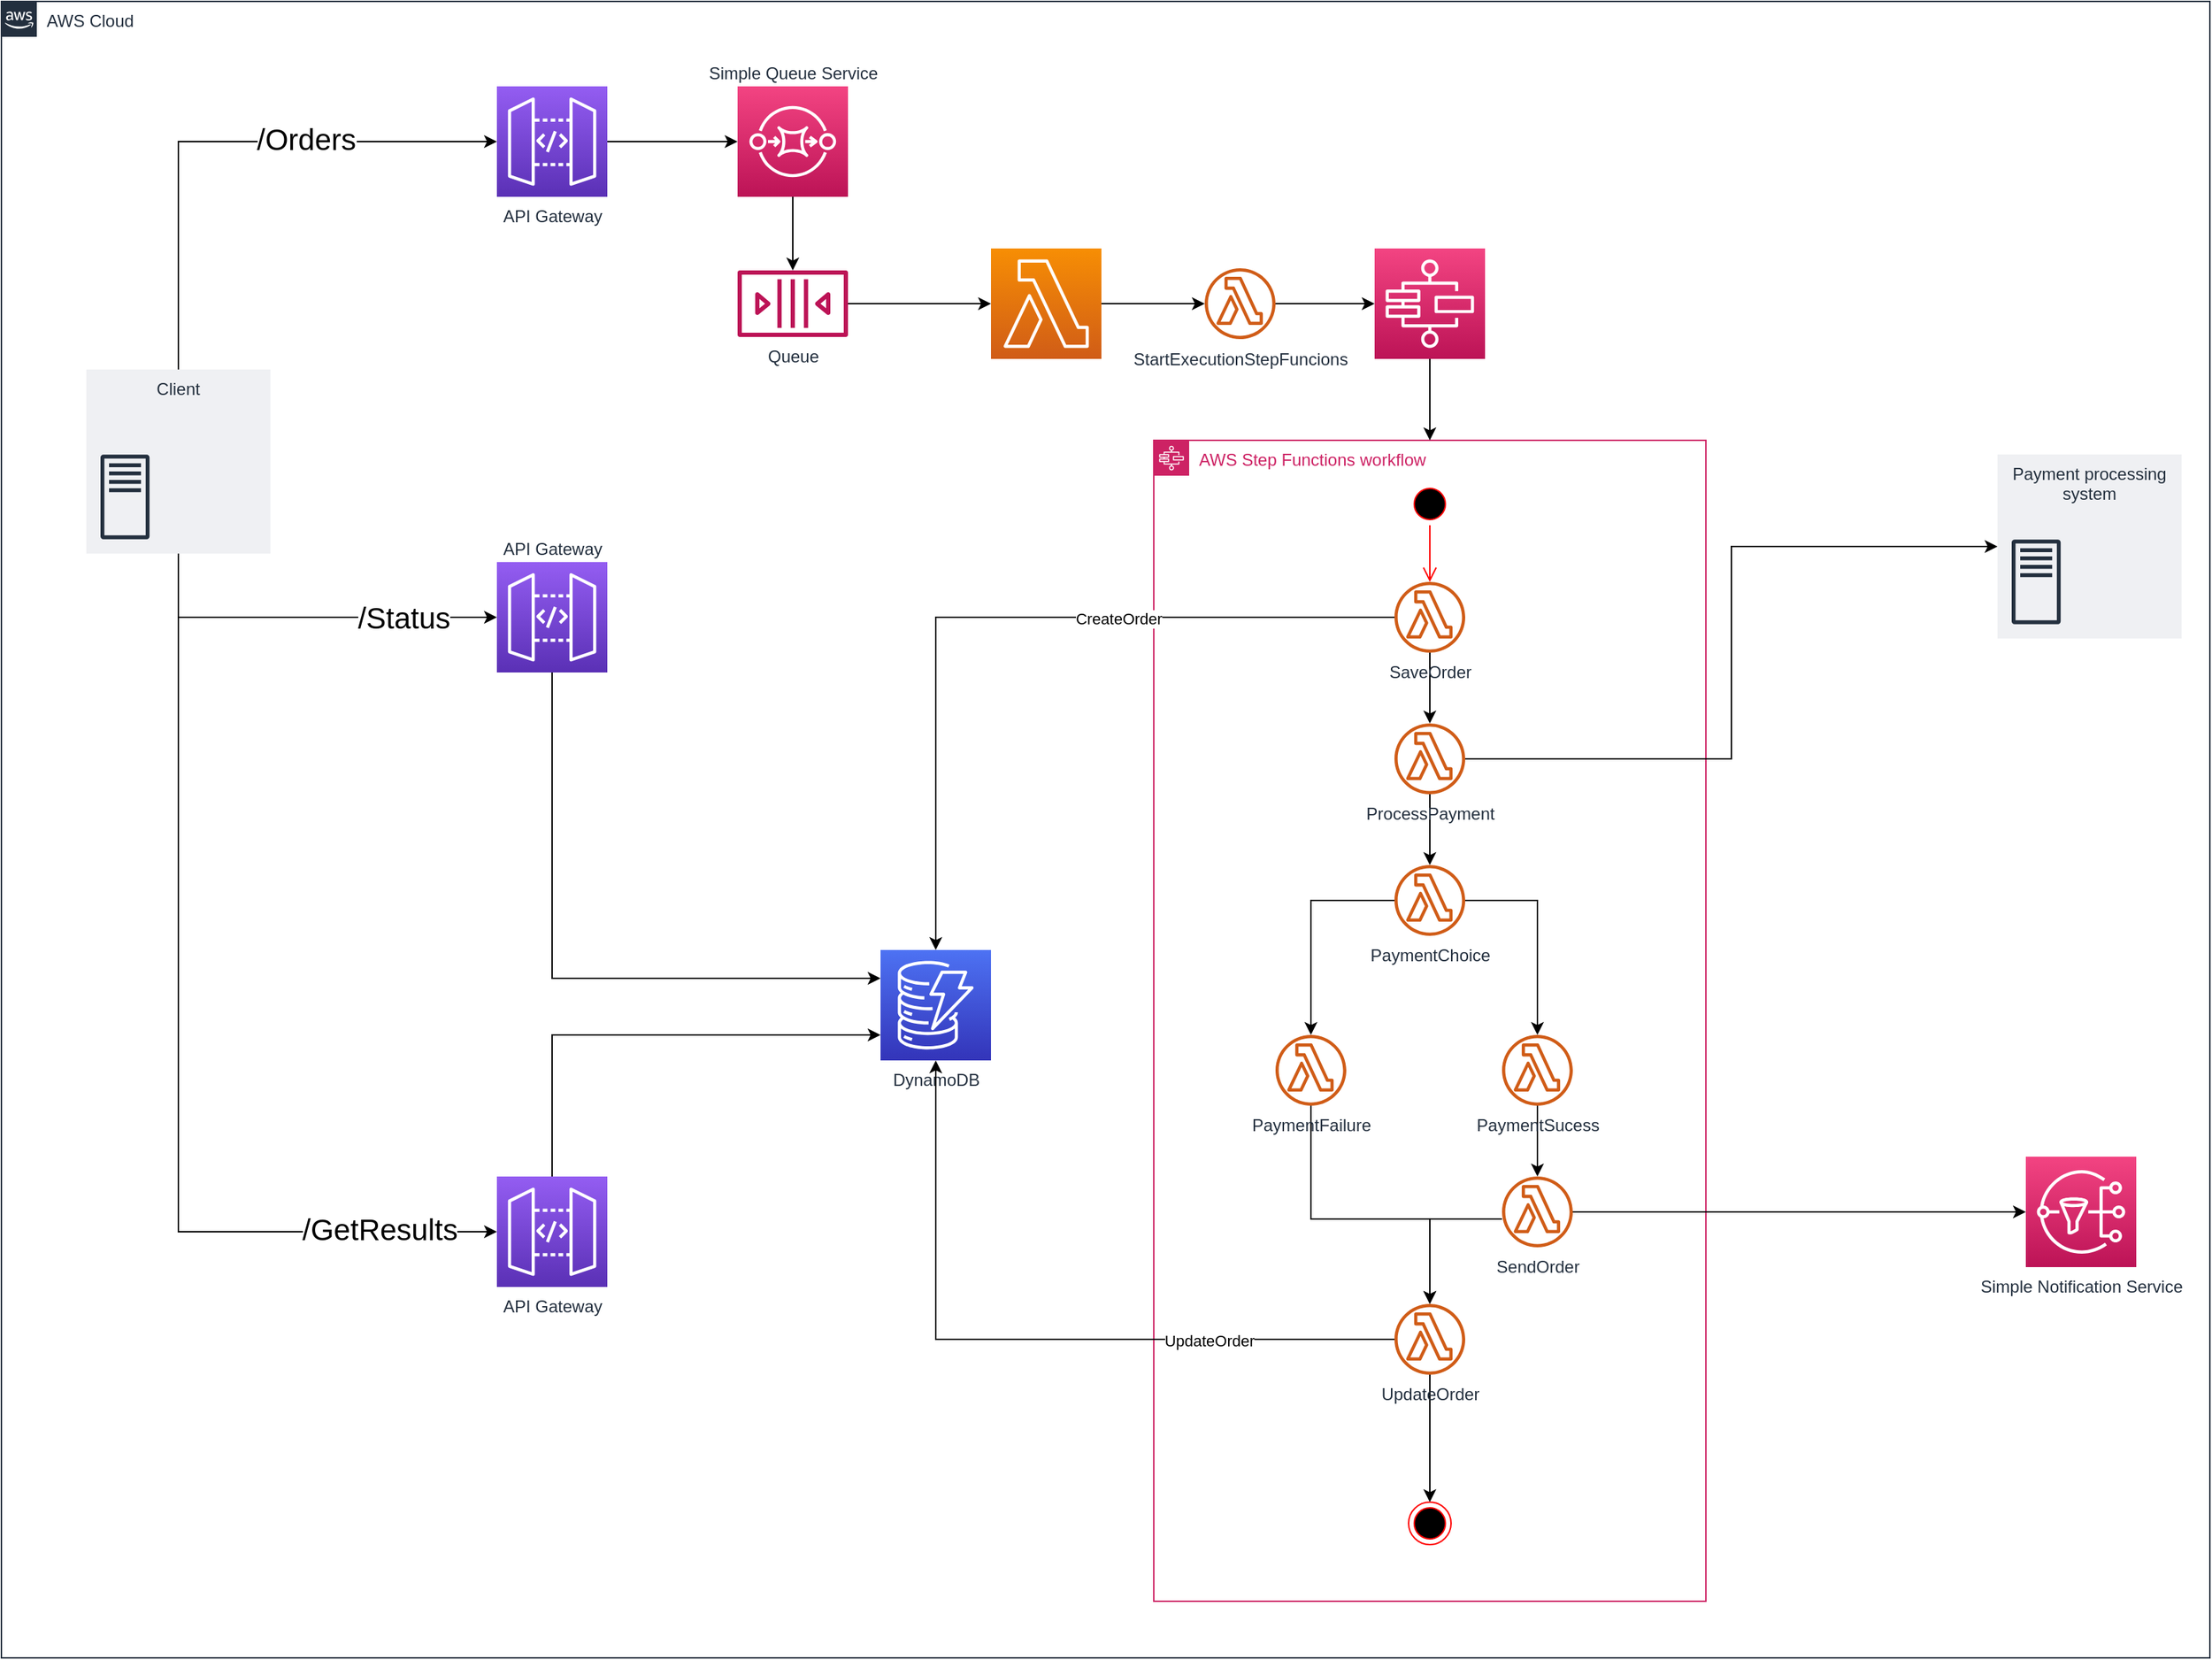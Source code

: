 <mxfile version="13.7.9" type="device"><diagram id="v9_wGikCRz7ohx9_r8mF" name="Página-1"><mxGraphModel dx="2596" dy="1666" grid="1" gridSize="10" guides="1" tooltips="1" connect="1" arrows="1" fold="1" page="1" pageScale="1" pageWidth="827" pageHeight="1169" math="0" shadow="0"><root><mxCell id="0"/><mxCell id="1" parent="0"/><mxCell id="Ou584T47UGxBBk_CLyfL-1" value="AWS Cloud" style="points=[[0,0],[0.25,0],[0.5,0],[0.75,0],[1,0],[1,0.25],[1,0.5],[1,0.75],[1,1],[0.75,1],[0.5,1],[0.25,1],[0,1],[0,0.75],[0,0.5],[0,0.25]];outlineConnect=0;gradientColor=none;html=1;whiteSpace=wrap;fontSize=12;fontStyle=0;shape=mxgraph.aws4.group;grIcon=mxgraph.aws4.group_aws_cloud_alt;strokeColor=#232F3E;fillColor=none;verticalAlign=top;align=left;spacingLeft=30;fontColor=#232F3E;dashed=0;" vertex="1" parent="1"><mxGeometry x="50" y="90" width="1560" height="1170" as="geometry"/></mxCell><mxCell id="Ou584T47UGxBBk_CLyfL-51" style="edgeStyle=orthogonalEdgeStyle;rounded=0;orthogonalLoop=1;jettySize=auto;html=1;" edge="1" parent="1" source="Ou584T47UGxBBk_CLyfL-3" target="Ou584T47UGxBBk_CLyfL-5"><mxGeometry relative="1" as="geometry"><Array as="points"><mxPoint x="175" y="189"/></Array></mxGeometry></mxCell><mxCell id="Ou584T47UGxBBk_CLyfL-54" value="&lt;font style=&quot;font-size: 21px&quot;&gt;/Orders&lt;br&gt;&lt;/font&gt;" style="edgeLabel;html=1;align=center;verticalAlign=middle;resizable=0;points=[];" vertex="1" connectable="0" parent="Ou584T47UGxBBk_CLyfL-51"><mxGeometry x="0.3" y="2" relative="1" as="geometry"><mxPoint as="offset"/></mxGeometry></mxCell><mxCell id="Ou584T47UGxBBk_CLyfL-55" style="edgeStyle=orthogonalEdgeStyle;rounded=0;orthogonalLoop=1;jettySize=auto;html=1;" edge="1" parent="1" source="Ou584T47UGxBBk_CLyfL-3" target="Ou584T47UGxBBk_CLyfL-47"><mxGeometry relative="1" as="geometry"><Array as="points"><mxPoint x="175" y="525"/></Array></mxGeometry></mxCell><mxCell id="Ou584T47UGxBBk_CLyfL-57" value="&lt;font style=&quot;font-size: 21px&quot;&gt;/Status&lt;/font&gt;" style="edgeLabel;html=1;align=center;verticalAlign=middle;resizable=0;points=[];" vertex="1" connectable="0" parent="Ou584T47UGxBBk_CLyfL-55"><mxGeometry x="0.511" relative="1" as="geometry"><mxPoint as="offset"/></mxGeometry></mxCell><mxCell id="Ou584T47UGxBBk_CLyfL-56" style="edgeStyle=orthogonalEdgeStyle;rounded=0;orthogonalLoop=1;jettySize=auto;html=1;" edge="1" parent="1" source="Ou584T47UGxBBk_CLyfL-3" target="Ou584T47UGxBBk_CLyfL-49"><mxGeometry relative="1" as="geometry"><Array as="points"><mxPoint x="175" y="959"/></Array></mxGeometry></mxCell><mxCell id="Ou584T47UGxBBk_CLyfL-58" value="&lt;font style=&quot;font-size: 21px&quot;&gt;/GetResults&lt;/font&gt;" style="edgeLabel;html=1;align=center;verticalAlign=middle;resizable=0;points=[];" vertex="1" connectable="0" parent="Ou584T47UGxBBk_CLyfL-56"><mxGeometry x="0.764" y="2" relative="1" as="geometry"><mxPoint as="offset"/></mxGeometry></mxCell><mxCell id="Ou584T47UGxBBk_CLyfL-3" value="Client" style="fillColor=#EFF0F3;strokeColor=none;dashed=0;verticalAlign=top;fontStyle=0;fontColor=#232F3D;" vertex="1" parent="1"><mxGeometry x="110" y="350" width="130" height="130" as="geometry"/></mxCell><mxCell id="Ou584T47UGxBBk_CLyfL-2" value="" style="outlineConnect=0;fontColor=#232F3E;gradientColor=none;fillColor=#232F3E;strokeColor=none;dashed=0;verticalLabelPosition=bottom;verticalAlign=top;align=center;html=1;fontSize=12;fontStyle=0;aspect=fixed;pointerEvents=1;shape=mxgraph.aws4.traditional_server;" vertex="1" parent="1"><mxGeometry x="120" y="410" width="34.62" height="60" as="geometry"/></mxCell><mxCell id="Ou584T47UGxBBk_CLyfL-4" value="AWS Step Functions workflow" style="points=[[0,0],[0.25,0],[0.5,0],[0.75,0],[1,0],[1,0.25],[1,0.5],[1,0.75],[1,1],[0.75,1],[0.5,1],[0.25,1],[0,1],[0,0.75],[0,0.5],[0,0.25]];outlineConnect=0;gradientColor=none;html=1;whiteSpace=wrap;fontSize=12;fontStyle=0;shape=mxgraph.aws4.group;grIcon=mxgraph.aws4.group_aws_step_functions_workflow;strokeColor=#CD2264;fillColor=none;verticalAlign=top;align=left;spacingLeft=30;fontColor=#CD2264;dashed=0;" vertex="1" parent="1"><mxGeometry x="864" y="400" width="390" height="820" as="geometry"/></mxCell><mxCell id="Ou584T47UGxBBk_CLyfL-8" style="edgeStyle=orthogonalEdgeStyle;rounded=0;orthogonalLoop=1;jettySize=auto;html=1;" edge="1" parent="1" source="Ou584T47UGxBBk_CLyfL-5" target="Ou584T47UGxBBk_CLyfL-6"><mxGeometry relative="1" as="geometry"/></mxCell><mxCell id="Ou584T47UGxBBk_CLyfL-5" value="API Gateway" style="outlineConnect=0;fontColor=#232F3E;gradientColor=#945DF2;gradientDirection=north;fillColor=#5A30B5;strokeColor=#ffffff;dashed=0;verticalLabelPosition=bottom;verticalAlign=top;align=center;html=1;fontSize=12;fontStyle=0;aspect=fixed;shape=mxgraph.aws4.resourceIcon;resIcon=mxgraph.aws4.api_gateway;" vertex="1" parent="1"><mxGeometry x="400" y="150" width="78" height="78" as="geometry"/></mxCell><mxCell id="Ou584T47UGxBBk_CLyfL-9" style="edgeStyle=orthogonalEdgeStyle;rounded=0;orthogonalLoop=1;jettySize=auto;html=1;" edge="1" parent="1" source="Ou584T47UGxBBk_CLyfL-6" target="Ou584T47UGxBBk_CLyfL-7"><mxGeometry relative="1" as="geometry"/></mxCell><mxCell id="Ou584T47UGxBBk_CLyfL-6" value="Simple Queue Service" style="outlineConnect=0;fontColor=#232F3E;gradientColor=#F34482;gradientDirection=north;fillColor=#BC1356;strokeColor=#ffffff;dashed=0;verticalLabelPosition=top;verticalAlign=bottom;align=center;html=1;fontSize=12;fontStyle=0;aspect=fixed;shape=mxgraph.aws4.resourceIcon;resIcon=mxgraph.aws4.sqs;labelPosition=center;" vertex="1" parent="1"><mxGeometry x="570" y="150" width="78" height="78" as="geometry"/></mxCell><mxCell id="Ou584T47UGxBBk_CLyfL-11" style="edgeStyle=orthogonalEdgeStyle;rounded=0;orthogonalLoop=1;jettySize=auto;html=1;" edge="1" parent="1" source="Ou584T47UGxBBk_CLyfL-7" target="Ou584T47UGxBBk_CLyfL-10"><mxGeometry relative="1" as="geometry"/></mxCell><mxCell id="Ou584T47UGxBBk_CLyfL-7" value="Queue" style="outlineConnect=0;fontColor=#232F3E;gradientColor=none;fillColor=#BC1356;strokeColor=none;dashed=0;verticalLabelPosition=bottom;verticalAlign=top;align=center;html=1;fontSize=12;fontStyle=0;aspect=fixed;pointerEvents=1;shape=mxgraph.aws4.queue;" vertex="1" parent="1"><mxGeometry x="570" y="280" width="78" height="47" as="geometry"/></mxCell><mxCell id="Ou584T47UGxBBk_CLyfL-14" style="edgeStyle=orthogonalEdgeStyle;rounded=0;orthogonalLoop=1;jettySize=auto;html=1;" edge="1" parent="1" source="Ou584T47UGxBBk_CLyfL-10" target="Ou584T47UGxBBk_CLyfL-13"><mxGeometry relative="1" as="geometry"/></mxCell><mxCell id="Ou584T47UGxBBk_CLyfL-10" value="" style="outlineConnect=0;fontColor=#232F3E;gradientColor=#F78E04;gradientDirection=north;fillColor=#D05C17;strokeColor=#ffffff;dashed=0;verticalLabelPosition=bottom;verticalAlign=top;align=center;html=1;fontSize=12;fontStyle=0;aspect=fixed;shape=mxgraph.aws4.resourceIcon;resIcon=mxgraph.aws4.lambda;" vertex="1" parent="1"><mxGeometry x="749" y="264.5" width="78" height="78" as="geometry"/></mxCell><mxCell id="Ou584T47UGxBBk_CLyfL-16" style="edgeStyle=orthogonalEdgeStyle;rounded=0;orthogonalLoop=1;jettySize=auto;html=1;entryX=0.5;entryY=0;entryDx=0;entryDy=0;" edge="1" parent="1" source="Ou584T47UGxBBk_CLyfL-12" target="Ou584T47UGxBBk_CLyfL-4"><mxGeometry relative="1" as="geometry"/></mxCell><mxCell id="Ou584T47UGxBBk_CLyfL-12" value="" style="outlineConnect=0;fontColor=#232F3E;gradientColor=#F34482;gradientDirection=north;fillColor=#BC1356;strokeColor=#ffffff;dashed=0;verticalLabelPosition=bottom;verticalAlign=top;align=center;html=1;fontSize=12;fontStyle=0;aspect=fixed;shape=mxgraph.aws4.resourceIcon;resIcon=mxgraph.aws4.step_functions;" vertex="1" parent="1"><mxGeometry x="1020" y="264.5" width="78" height="78" as="geometry"/></mxCell><mxCell id="Ou584T47UGxBBk_CLyfL-15" style="edgeStyle=orthogonalEdgeStyle;rounded=0;orthogonalLoop=1;jettySize=auto;html=1;" edge="1" parent="1" source="Ou584T47UGxBBk_CLyfL-13" target="Ou584T47UGxBBk_CLyfL-12"><mxGeometry relative="1" as="geometry"/></mxCell><mxCell id="Ou584T47UGxBBk_CLyfL-13" value="StartExecutionStepFuncions" style="outlineConnect=0;fontColor=#232F3E;gradientColor=none;fillColor=#D05C17;strokeColor=none;dashed=0;verticalLabelPosition=bottom;verticalAlign=top;align=center;html=1;fontSize=12;fontStyle=0;aspect=fixed;pointerEvents=1;shape=mxgraph.aws4.lambda_function;" vertex="1" parent="1"><mxGeometry x="900" y="278.5" width="50" height="50" as="geometry"/></mxCell><mxCell id="Ou584T47UGxBBk_CLyfL-22" style="edgeStyle=orthogonalEdgeStyle;rounded=0;orthogonalLoop=1;jettySize=auto;html=1;" edge="1" parent="1" source="Ou584T47UGxBBk_CLyfL-17" target="Ou584T47UGxBBk_CLyfL-21"><mxGeometry relative="1" as="geometry"/></mxCell><mxCell id="Ou584T47UGxBBk_CLyfL-23" value="CreateOrder" style="edgeLabel;html=1;align=center;verticalAlign=middle;resizable=0;points=[];" vertex="1" connectable="0" parent="Ou584T47UGxBBk_CLyfL-22"><mxGeometry x="-0.3" y="1" relative="1" as="geometry"><mxPoint as="offset"/></mxGeometry></mxCell><mxCell id="Ou584T47UGxBBk_CLyfL-25" style="edgeStyle=orthogonalEdgeStyle;rounded=0;orthogonalLoop=1;jettySize=auto;html=1;" edge="1" parent="1" source="Ou584T47UGxBBk_CLyfL-17" target="Ou584T47UGxBBk_CLyfL-24"><mxGeometry relative="1" as="geometry"/></mxCell><mxCell id="Ou584T47UGxBBk_CLyfL-17" value="SaveOrder" style="outlineConnect=0;fontColor=#232F3E;gradientColor=none;fillColor=#D05C17;strokeColor=none;dashed=0;verticalLabelPosition=bottom;verticalAlign=top;align=center;html=1;fontSize=12;fontStyle=0;aspect=fixed;pointerEvents=1;shape=mxgraph.aws4.lambda_function;" vertex="1" parent="1"><mxGeometry x="1034" y="500" width="50" height="50" as="geometry"/></mxCell><mxCell id="Ou584T47UGxBBk_CLyfL-18" value="" style="ellipse;html=1;shape=startState;fillColor=#000000;strokeColor=#ff0000;" vertex="1" parent="1"><mxGeometry x="1044" y="430" width="30" height="30" as="geometry"/></mxCell><mxCell id="Ou584T47UGxBBk_CLyfL-19" value="" style="edgeStyle=orthogonalEdgeStyle;html=1;verticalAlign=bottom;endArrow=open;endSize=8;strokeColor=#ff0000;" edge="1" source="Ou584T47UGxBBk_CLyfL-18" parent="1" target="Ou584T47UGxBBk_CLyfL-17"><mxGeometry relative="1" as="geometry"><mxPoint x="1059" y="500" as="targetPoint"/></mxGeometry></mxCell><mxCell id="Ou584T47UGxBBk_CLyfL-21" value="DynamoDB" style="outlineConnect=0;fontColor=#232F3E;gradientColor=#4D72F3;gradientDirection=north;fillColor=#3334B9;strokeColor=#ffffff;dashed=0;verticalLabelPosition=bottom;verticalAlign=top;align=center;html=1;fontSize=12;fontStyle=0;aspect=fixed;shape=mxgraph.aws4.resourceIcon;resIcon=mxgraph.aws4.dynamodb;" vertex="1" parent="1"><mxGeometry x="671" y="760" width="78" height="78" as="geometry"/></mxCell><mxCell id="Ou584T47UGxBBk_CLyfL-28" style="edgeStyle=orthogonalEdgeStyle;rounded=0;orthogonalLoop=1;jettySize=auto;html=1;entryX=0;entryY=0.5;entryDx=0;entryDy=0;" edge="1" parent="1" source="Ou584T47UGxBBk_CLyfL-24" target="Ou584T47UGxBBk_CLyfL-26"><mxGeometry relative="1" as="geometry"/></mxCell><mxCell id="Ou584T47UGxBBk_CLyfL-30" style="edgeStyle=orthogonalEdgeStyle;rounded=0;orthogonalLoop=1;jettySize=auto;html=1;" edge="1" parent="1" source="Ou584T47UGxBBk_CLyfL-24" target="Ou584T47UGxBBk_CLyfL-29"><mxGeometry relative="1" as="geometry"/></mxCell><mxCell id="Ou584T47UGxBBk_CLyfL-24" value="ProcessPayment" style="outlineConnect=0;fontColor=#232F3E;gradientColor=none;fillColor=#D05C17;strokeColor=none;dashed=0;verticalLabelPosition=bottom;verticalAlign=top;align=center;html=1;fontSize=12;fontStyle=0;aspect=fixed;pointerEvents=1;shape=mxgraph.aws4.lambda_function;" vertex="1" parent="1"><mxGeometry x="1034" y="600" width="50" height="50" as="geometry"/></mxCell><mxCell id="Ou584T47UGxBBk_CLyfL-26" value="Payment processing &#10;system" style="fillColor=#EFF0F3;strokeColor=none;dashed=0;verticalAlign=top;fontStyle=0;fontColor=#232F3D;" vertex="1" parent="1"><mxGeometry x="1460" y="410" width="130" height="130" as="geometry"/></mxCell><mxCell id="Ou584T47UGxBBk_CLyfL-27" value="" style="outlineConnect=0;fontColor=#232F3E;gradientColor=none;fillColor=#232F3E;strokeColor=none;dashed=0;verticalLabelPosition=bottom;verticalAlign=top;align=center;html=1;fontSize=12;fontStyle=0;aspect=fixed;pointerEvents=1;shape=mxgraph.aws4.traditional_server;" vertex="1" parent="1"><mxGeometry x="1470" y="470" width="34.62" height="60" as="geometry"/></mxCell><mxCell id="Ou584T47UGxBBk_CLyfL-38" style="edgeStyle=orthogonalEdgeStyle;rounded=0;orthogonalLoop=1;jettySize=auto;html=1;" edge="1" parent="1" source="Ou584T47UGxBBk_CLyfL-29" target="Ou584T47UGxBBk_CLyfL-31"><mxGeometry relative="1" as="geometry"/></mxCell><mxCell id="Ou584T47UGxBBk_CLyfL-39" style="edgeStyle=orthogonalEdgeStyle;rounded=0;orthogonalLoop=1;jettySize=auto;html=1;" edge="1" parent="1" source="Ou584T47UGxBBk_CLyfL-29" target="Ou584T47UGxBBk_CLyfL-32"><mxGeometry relative="1" as="geometry"/></mxCell><mxCell id="Ou584T47UGxBBk_CLyfL-29" value="PaymentChoice" style="outlineConnect=0;fontColor=#232F3E;gradientColor=none;fillColor=#D05C17;strokeColor=none;dashed=0;verticalLabelPosition=bottom;verticalAlign=top;align=center;html=1;fontSize=12;fontStyle=0;aspect=fixed;pointerEvents=1;shape=mxgraph.aws4.lambda_function;" vertex="1" parent="1"><mxGeometry x="1034" y="700" width="50" height="50" as="geometry"/></mxCell><mxCell id="Ou584T47UGxBBk_CLyfL-42" style="edgeStyle=orthogonalEdgeStyle;rounded=0;orthogonalLoop=1;jettySize=auto;html=1;" edge="1" parent="1" source="Ou584T47UGxBBk_CLyfL-31" target="Ou584T47UGxBBk_CLyfL-37"><mxGeometry relative="1" as="geometry"><Array as="points"><mxPoint x="975" y="950"/><mxPoint x="1059" y="950"/></Array></mxGeometry></mxCell><mxCell id="Ou584T47UGxBBk_CLyfL-31" value="PaymentFailure" style="outlineConnect=0;fontColor=#232F3E;gradientColor=none;fillColor=#D05C17;strokeColor=none;dashed=0;verticalLabelPosition=bottom;verticalAlign=top;align=center;html=1;fontSize=12;fontStyle=0;aspect=fixed;pointerEvents=1;shape=mxgraph.aws4.lambda_function;" vertex="1" parent="1"><mxGeometry x="950" y="820" width="50" height="50" as="geometry"/></mxCell><mxCell id="Ou584T47UGxBBk_CLyfL-40" style="edgeStyle=orthogonalEdgeStyle;rounded=0;orthogonalLoop=1;jettySize=auto;html=1;" edge="1" parent="1" source="Ou584T47UGxBBk_CLyfL-32" target="Ou584T47UGxBBk_CLyfL-33"><mxGeometry relative="1" as="geometry"/></mxCell><mxCell id="Ou584T47UGxBBk_CLyfL-32" value="PaymentSucess" style="outlineConnect=0;fontColor=#232F3E;gradientColor=none;fillColor=#D05C17;strokeColor=none;dashed=0;verticalLabelPosition=bottom;verticalAlign=top;align=center;html=1;fontSize=12;fontStyle=0;aspect=fixed;pointerEvents=1;shape=mxgraph.aws4.lambda_function;" vertex="1" parent="1"><mxGeometry x="1110" y="820" width="50" height="50" as="geometry"/></mxCell><mxCell id="Ou584T47UGxBBk_CLyfL-36" style="edgeStyle=orthogonalEdgeStyle;rounded=0;orthogonalLoop=1;jettySize=auto;html=1;" edge="1" parent="1" source="Ou584T47UGxBBk_CLyfL-33" target="Ou584T47UGxBBk_CLyfL-34"><mxGeometry relative="1" as="geometry"/></mxCell><mxCell id="Ou584T47UGxBBk_CLyfL-41" style="edgeStyle=orthogonalEdgeStyle;rounded=0;orthogonalLoop=1;jettySize=auto;html=1;" edge="1" parent="1" source="Ou584T47UGxBBk_CLyfL-33" target="Ou584T47UGxBBk_CLyfL-37"><mxGeometry relative="1" as="geometry"><Array as="points"><mxPoint x="1059" y="950"/></Array></mxGeometry></mxCell><mxCell id="Ou584T47UGxBBk_CLyfL-33" value="SendOrder" style="outlineConnect=0;fontColor=#232F3E;gradientColor=none;fillColor=#D05C17;strokeColor=none;dashed=0;verticalLabelPosition=bottom;verticalAlign=top;align=center;html=1;fontSize=12;fontStyle=0;aspect=fixed;pointerEvents=1;shape=mxgraph.aws4.lambda_function;" vertex="1" parent="1"><mxGeometry x="1110" y="920" width="50" height="50" as="geometry"/></mxCell><mxCell id="Ou584T47UGxBBk_CLyfL-34" value="Simple Notification Service" style="outlineConnect=0;fontColor=#232F3E;gradientColor=#F34482;gradientDirection=north;fillColor=#BC1356;strokeColor=#ffffff;dashed=0;verticalLabelPosition=bottom;verticalAlign=top;align=center;html=1;fontSize=12;fontStyle=0;aspect=fixed;shape=mxgraph.aws4.resourceIcon;resIcon=mxgraph.aws4.sns;" vertex="1" parent="1"><mxGeometry x="1480" y="906" width="78" height="78" as="geometry"/></mxCell><mxCell id="Ou584T47UGxBBk_CLyfL-43" style="edgeStyle=orthogonalEdgeStyle;rounded=0;orthogonalLoop=1;jettySize=auto;html=1;" edge="1" parent="1" source="Ou584T47UGxBBk_CLyfL-37" target="Ou584T47UGxBBk_CLyfL-21"><mxGeometry relative="1" as="geometry"/></mxCell><mxCell id="Ou584T47UGxBBk_CLyfL-44" value="UpdateOrder" style="edgeLabel;html=1;align=center;verticalAlign=middle;resizable=0;points=[];" vertex="1" connectable="0" parent="Ou584T47UGxBBk_CLyfL-43"><mxGeometry x="-0.497" y="1" relative="1" as="geometry"><mxPoint as="offset"/></mxGeometry></mxCell><mxCell id="Ou584T47UGxBBk_CLyfL-46" style="edgeStyle=orthogonalEdgeStyle;rounded=0;orthogonalLoop=1;jettySize=auto;html=1;" edge="1" parent="1" source="Ou584T47UGxBBk_CLyfL-37" target="Ou584T47UGxBBk_CLyfL-45"><mxGeometry relative="1" as="geometry"/></mxCell><mxCell id="Ou584T47UGxBBk_CLyfL-37" value="UpdateOrder" style="outlineConnect=0;fontColor=#232F3E;gradientColor=none;fillColor=#D05C17;strokeColor=none;dashed=0;verticalLabelPosition=bottom;verticalAlign=top;align=center;html=1;fontSize=12;fontStyle=0;aspect=fixed;pointerEvents=1;shape=mxgraph.aws4.lambda_function;" vertex="1" parent="1"><mxGeometry x="1034" y="1010" width="50" height="50" as="geometry"/></mxCell><mxCell id="Ou584T47UGxBBk_CLyfL-45" value="" style="ellipse;html=1;shape=endState;fillColor=#000000;strokeColor=#ff0000;" vertex="1" parent="1"><mxGeometry x="1044" y="1150" width="30" height="30" as="geometry"/></mxCell><mxCell id="Ou584T47UGxBBk_CLyfL-52" style="edgeStyle=orthogonalEdgeStyle;rounded=0;orthogonalLoop=1;jettySize=auto;html=1;" edge="1" parent="1" source="Ou584T47UGxBBk_CLyfL-47" target="Ou584T47UGxBBk_CLyfL-21"><mxGeometry relative="1" as="geometry"><Array as="points"><mxPoint x="439" y="780"/></Array></mxGeometry></mxCell><mxCell id="Ou584T47UGxBBk_CLyfL-47" value="API Gateway" style="outlineConnect=0;fontColor=#232F3E;gradientColor=#945DF2;gradientDirection=north;fillColor=#5A30B5;strokeColor=#ffffff;dashed=0;verticalLabelPosition=top;verticalAlign=bottom;align=center;html=1;fontSize=12;fontStyle=0;aspect=fixed;shape=mxgraph.aws4.resourceIcon;resIcon=mxgraph.aws4.api_gateway;labelPosition=center;" vertex="1" parent="1"><mxGeometry x="400" y="486" width="78" height="78" as="geometry"/></mxCell><mxCell id="Ou584T47UGxBBk_CLyfL-53" style="edgeStyle=orthogonalEdgeStyle;rounded=0;orthogonalLoop=1;jettySize=auto;html=1;" edge="1" parent="1" source="Ou584T47UGxBBk_CLyfL-49" target="Ou584T47UGxBBk_CLyfL-21"><mxGeometry relative="1" as="geometry"><Array as="points"><mxPoint x="439" y="820"/></Array></mxGeometry></mxCell><mxCell id="Ou584T47UGxBBk_CLyfL-49" value="API Gateway" style="outlineConnect=0;fontColor=#232F3E;gradientColor=#945DF2;gradientDirection=north;fillColor=#5A30B5;strokeColor=#ffffff;dashed=0;verticalLabelPosition=bottom;verticalAlign=top;align=center;html=1;fontSize=12;fontStyle=0;aspect=fixed;shape=mxgraph.aws4.resourceIcon;resIcon=mxgraph.aws4.api_gateway;" vertex="1" parent="1"><mxGeometry x="400" y="920" width="78" height="78" as="geometry"/></mxCell></root></mxGraphModel></diagram></mxfile>
